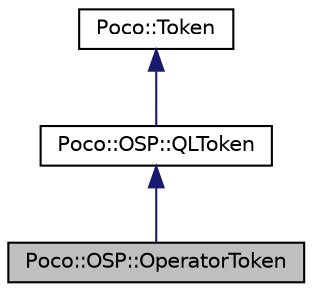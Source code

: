 digraph "Poco::OSP::OperatorToken"
{
 // LATEX_PDF_SIZE
  edge [fontname="Helvetica",fontsize="10",labelfontname="Helvetica",labelfontsize="10"];
  node [fontname="Helvetica",fontsize="10",shape=record];
  Node1 [label="Poco::OSP::OperatorToken",height=0.2,width=0.4,color="black", fillcolor="grey75", style="filled", fontcolor="black",tooltip=" "];
  Node2 -> Node1 [dir="back",color="midnightblue",fontsize="10",style="solid"];
  Node2 [label="Poco::OSP::QLToken",height=0.2,width=0.4,color="black", fillcolor="white", style="filled",URL="$classPoco_1_1OSP_1_1QLToken.html",tooltip="The base class for all query language tokens."];
  Node3 -> Node2 [dir="back",color="midnightblue",fontsize="10",style="solid"];
  Node3 [label="Poco::Token",height=0.2,width=0.4,color="black", fillcolor="white", style="filled",URL="$classPoco_1_1Token.html",tooltip=" "];
}
